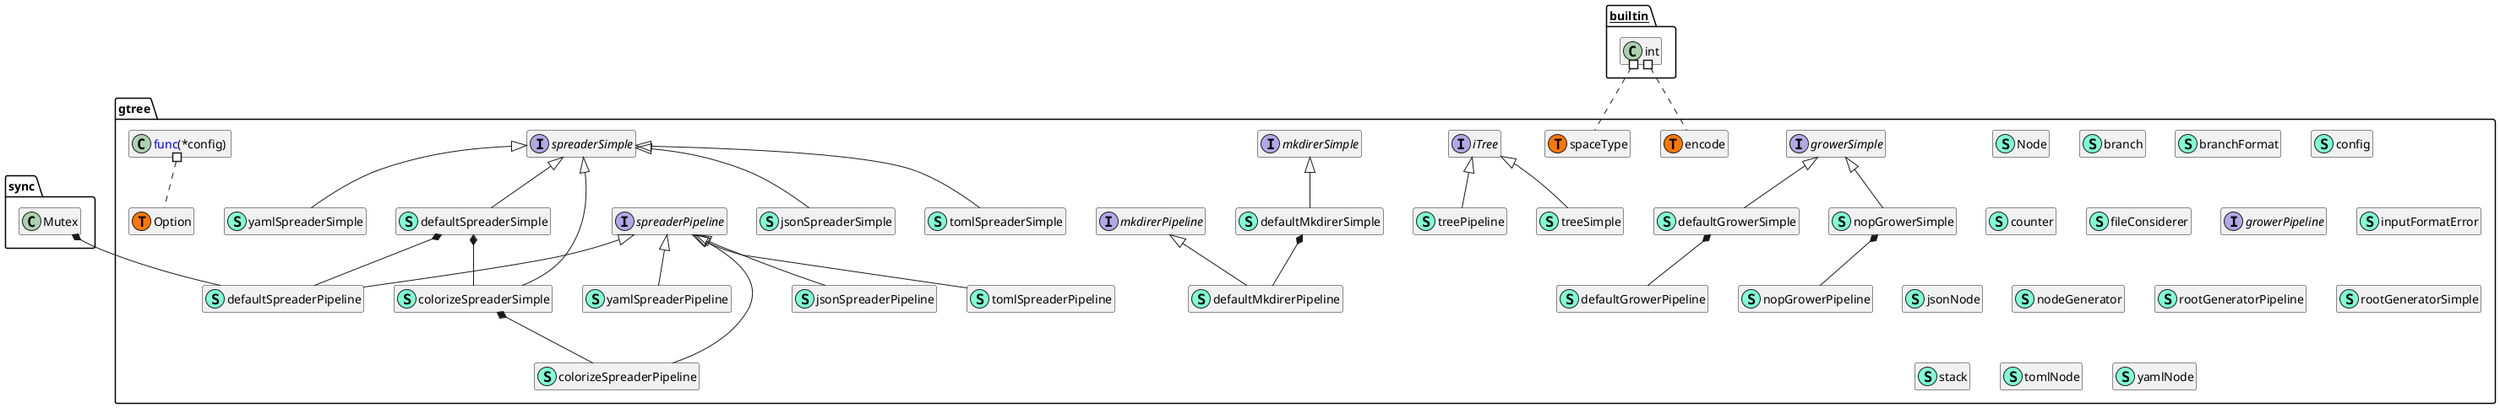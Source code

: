 @startuml
namespace gtree {
    class Node << (S,Aquamarine) >> {
        - name string
        - hierarchy uint
        - index uint
        - brnch branch
        - parent *Node
        - children []*Node

        - setParent(parent *Node) 
        - addChild(child *Node) 
        - hasChild() bool
        - findChildByText(text string) *Node
        - isDirectlyUnder(node *Node) bool
        - isLastOfHierarchy() bool
        - isRoot() bool
        - setBranch(branchs ...string) 
        - branch() string
        - setPath(paths ...string) 
        - validatePath() error
        - path() string
        - clean() 
        - toJSONNode(jParent *jsonNode) *jsonNode
        - toTOMLNode(tParent *tomlNode) *tomlNode
        - toYAMLNode(yParent *yamlNode) *yamlNode

        + Add(text string) *Node

    }
    class branch << (S,Aquamarine) >> {
        - value string
        - path string

    }
    class branchFormat << (S,Aquamarine) >> {
        - directly string

    }
    class colorizeSpreaderPipeline << (S,Aquamarine) >> {
        - spread(ctx context.Context, w io.Writer, roots <font color=blue>chan</font> *Node) <font color=blue>chan</font> error

    }
    class colorizeSpreaderSimple << (S,Aquamarine) >> {
        - fileConsiderer *fileConsiderer
        - fileColor *color.Color
        - fileCounter *counter
        - dirColor *color.Color
        - dirCounter *counter

        - spread(w io.Writer, roots []*Node) error
        - spreadBranch(current *Node) string
        - colorize(current *Node) string
        - summary() string

    }
    class config << (S,Aquamarine) >> {
        - lastNodeFormat branchFormat
        - intermedialNodeFormat branchFormat
        - space spaceType
        - massive bool
        - ctx context.Context
        - encode encode
        - dryrun bool
        - fileExtensions []string

    }
    class counter << (S,Aquamarine) >> {
        - n uint
        - mu sync.Mutex

        - next() uint
        - reset() 
        - current() uint

    }
    class defaultGrowerPipeline << (S,Aquamarine) >> {
        - grow(ctx context.Context, roots <font color=blue>chan</font> *Node) (<font color=blue>chan</font> *Node, <font color=blue>chan</font> error)
        - worker(ctx context.Context, wg *sync.WaitGroup, roots <font color=blue>chan</font> *Node, nodes <font color=blue>chan</font> *Node, errc <font color=blue>chan</font> error) 

    }
    class defaultGrowerSimple << (S,Aquamarine) >> {
        - lastNodeFormat branchFormat
        - intermedialNodeFormat branchFormat
        - enabledValidation bool

        - grow(roots []*Node) error
        - assemble(current *Node) error
        - assembleBranch(current *Node) error
        - assembleBranchDirectly(current *Node) 
        - assembleBranchIndirectly(current *Node, parent *Node) 
        - assembleBranchFinally(current *Node, root *Node) 
        - enableValidation() 

    }
    class defaultMkdirerPipeline << (S,Aquamarine) >> {
        - mkdir(ctx context.Context, roots <font color=blue>chan</font> *Node) <font color=blue>chan</font> error
        - worker(ctx context.Context, wg *sync.WaitGroup, roots <font color=blue>chan</font> *Node, errc <font color=blue>chan</font> error) 

    }
    class defaultMkdirerSimple << (S,Aquamarine) >> {
        - fileConsiderer *fileConsiderer

        - mkdir(roots []*Node) error
        - isExistRoot(roots []*Node) bool
        - makeDirectoriesAndFiles(current *Node) error
        - mkdirAll(dir string) error
        - mkfile(path string) error

    }
    class defaultSpreaderPipeline << (S,Aquamarine) >> {
        - spread(ctx context.Context, w io.Writer, roots <font color=blue>chan</font> *Node) <font color=blue>chan</font> error
        - worker(ctx context.Context, wg *sync.WaitGroup, bw *bufio.Writer, roots <font color=blue>chan</font> *Node, errc <font color=blue>chan</font> error) 

    }
    class defaultSpreaderSimple << (S,Aquamarine) >> {
        - spread(w io.Writer, roots []*Node) error
        - spreadBranch(current *Node) string
        - write(w io.Writer, in string) error

    }
    class fileConsiderer << (S,Aquamarine) >> {
        - extensions []string

        - isFile(current *Node) bool

    }
    interface growerPipeline  {
        - grow( context.Context,  <font color=blue>chan</font> *Node) (<font color=blue>chan</font> *Node, <font color=blue>chan</font> error)
        - enableValidation() 

    }
    interface growerSimple  {
        - grow( []*Node) error
        - enableValidation() 

    }
    class gtree.Option << (T, #FF7700) >>  {
    }
    class gtree.encode << (T, #FF7700) >>  {
    }
    class gtree.spaceType << (T, #FF7700) >>  {
    }
    interface iTree  {
        - output( io.Writer,  io.Reader,  *config) error
        - outputProgrammably( io.Writer,  *Node,  *config) error
        - mkdir( io.Reader,  *config) error
        - mkdirProgrammably( *Node,  *config) error

    }
    class inputFormatError << (S,Aquamarine) >> {
        - row string

        + Error() string

    }
    class jsonNode << (S,Aquamarine) >> {
        + Name string
        + Children []*jsonNode

    }
    class jsonSpreaderPipeline << (S,Aquamarine) >> {
        - spread(ctx context.Context, w io.Writer, roots <font color=blue>chan</font> *Node) <font color=blue>chan</font> error

    }
    class jsonSpreaderSimple << (S,Aquamarine) >> {
        - spread(w io.Writer, roots []*Node) error

    }
    interface mkdirerPipeline  {
        - mkdir( context.Context,  <font color=blue>chan</font> *Node) <font color=blue>chan</font> error

    }
    interface mkdirerSimple  {
        - mkdir( []*Node) error

    }
    class nodeGenerator << (S,Aquamarine) >> {
        - parser *markdown.Parser

        - generate(row string, idx uint) (*Node, error)
        - handleErr(err error, row string) error

    }
    class nopGrowerPipeline << (S,Aquamarine) >> {
        - grow(ctx context.Context, roots <font color=blue>chan</font> *Node) (<font color=blue>chan</font> *Node, <font color=blue>chan</font> error)

    }
    class nopGrowerSimple << (S,Aquamarine) >> {
        - grow(_ []*Node) error
        - enableValidation() 

    }
    class rootGeneratorPipeline << (S,Aquamarine) >> {
        - nodeGenerator *nodeGenerator

        - generate(ctx context.Context, blocks <font color=blue>chan</font> string) (<font color=blue>chan</font> *Node, <font color=blue>chan</font> error)
        - worker(ctx context.Context, wg *sync.WaitGroup, blocks <font color=blue>chan</font> string, rootc <font color=blue>chan</font> *Node, errc <font color=blue>chan</font> error) 

    }
    class rootGeneratorSimple << (S,Aquamarine) >> {
        - counter *counter
        - scanner *bufio.Scanner
        - nodeGenerator *nodeGenerator

        - generate() ([]*Node, error)

    }
    interface spreaderPipeline  {
        - spread( context.Context,  io.Writer,  <font color=blue>chan</font> *Node) <font color=blue>chan</font> error

    }
    interface spreaderSimple  {
        - spread( io.Writer,  []*Node) error

    }
    class stack << (S,Aquamarine) >> {
        - nodes *list.List

        - push(n *Node) *stack
        - pop() *Node
        - size() int
        - dfs(current *Node) 

    }
    class tomlNode << (S,Aquamarine) >> {
        + Name string
        + Children []*tomlNode

    }
    class tomlSpreaderPipeline << (S,Aquamarine) >> {
        - spread(ctx context.Context, w io.Writer, roots <font color=blue>chan</font> *Node) <font color=blue>chan</font> error

    }
    class tomlSpreaderSimple << (S,Aquamarine) >> {
        - spread(w io.Writer, roots []*Node) error

    }
    class treePipeline << (S,Aquamarine) >> {
        - grower growerPipeline
        - spreader spreaderPipeline
        - mkdirer mkdirerPipeline

        - output(w io.Writer, r io.Reader, conf *config) error
        - outputProgrammably(w io.Writer, root *Node, conf *config) error
        - mkdir(r io.Reader, conf *config) error
        - mkdirProgrammably(root *Node, conf *config) error
        - handlePipelineErr(ctx context.Context, echs ...<font color=blue>chan</font> error) error

    }
    class treeSimple << (S,Aquamarine) >> {
        - grower growerSimple
        - spreader spreaderSimple
        - mkdirer mkdirerSimple

        - output(w io.Writer, r io.Reader, conf *config) error
        - outputProgrammably(w io.Writer, root *Node, conf *config) error
        - mkdir(r io.Reader, conf *config) error
        - mkdirProgrammably(root *Node, conf *config) error

    }
    class yamlNode << (S,Aquamarine) >> {
        + Name string
        + Children []*yamlNode

    }
    class yamlSpreaderPipeline << (S,Aquamarine) >> {
        - spread(ctx context.Context, w io.Writer, roots <font color=blue>chan</font> *Node) <font color=blue>chan</font> error

    }
    class yamlSpreaderSimple << (S,Aquamarine) >> {
        - spread(w io.Writer, roots []*Node) error

    }
}
"gtree.colorizeSpreaderSimple" *-- "gtree.colorizeSpreaderPipeline"
"gtree.defaultSpreaderSimple" *-- "gtree.colorizeSpreaderSimple"
"gtree.defaultGrowerSimple" *-- "gtree.defaultGrowerPipeline"
"gtree.defaultMkdirerSimple" *-- "gtree.defaultMkdirerPipeline"
"gtree.defaultSpreaderSimple" *-- "gtree.defaultSpreaderPipeline"
"sync.Mutex" *-- "gtree.defaultSpreaderPipeline"
"gtree.nopGrowerSimple" *-- "gtree.nopGrowerPipeline"

"gtree.spreaderPipeline" <|-- "gtree.colorizeSpreaderPipeline"
"gtree.spreaderSimple" <|-- "gtree.colorizeSpreaderSimple"
"gtree.growerSimple" <|-- "gtree.defaultGrowerSimple"
"gtree.mkdirerPipeline" <|-- "gtree.defaultMkdirerPipeline"
"gtree.mkdirerSimple" <|-- "gtree.defaultMkdirerSimple"
"gtree.spreaderPipeline" <|-- "gtree.defaultSpreaderPipeline"
"gtree.spreaderSimple" <|-- "gtree.defaultSpreaderSimple"
"gtree.spreaderPipeline" <|-- "gtree.jsonSpreaderPipeline"
"gtree.spreaderSimple" <|-- "gtree.jsonSpreaderSimple"
"gtree.growerSimple" <|-- "gtree.nopGrowerSimple"
"gtree.spreaderPipeline" <|-- "gtree.tomlSpreaderPipeline"
"gtree.spreaderSimple" <|-- "gtree.tomlSpreaderSimple"
"gtree.iTree" <|-- "gtree.treePipeline"
"gtree.iTree" <|-- "gtree.treeSimple"
"gtree.spreaderPipeline" <|-- "gtree.yamlSpreaderPipeline"
"gtree.spreaderSimple" <|-- "gtree.yamlSpreaderSimple"

"__builtin__.int" #.. "gtree.encode"
"__builtin__.int" #.. "gtree.spaceType"
"gtree.<font color=blue>func</font>(*config) " #.. "gtree.Option"
hide fields
hide methods
@enduml
